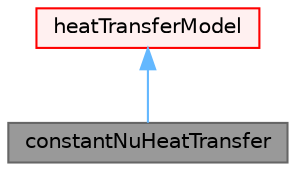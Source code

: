 digraph "constantNuHeatTransfer"
{
 // LATEX_PDF_SIZE
  bgcolor="transparent";
  edge [fontname=Helvetica,fontsize=10,labelfontname=Helvetica,labelfontsize=10];
  node [fontname=Helvetica,fontsize=10,shape=box,height=0.2,width=0.4];
  Node1 [id="Node000001",label="constantNuHeatTransfer",height=0.2,width=0.4,color="gray40", fillcolor="grey60", style="filled", fontcolor="black",tooltip="Model which applies a user provided constant Nusselt number for interfacial heat transfer."];
  Node2 -> Node1 [id="edge1_Node000001_Node000002",dir="back",color="steelblue1",style="solid",tooltip=" "];
  Node2 [id="Node000002",label="heatTransferModel",height=0.2,width=0.4,color="red", fillcolor="#FFF0F0", style="filled",URL="$classFoam_1_1heatTransferModel.html",tooltip=" "];
}
